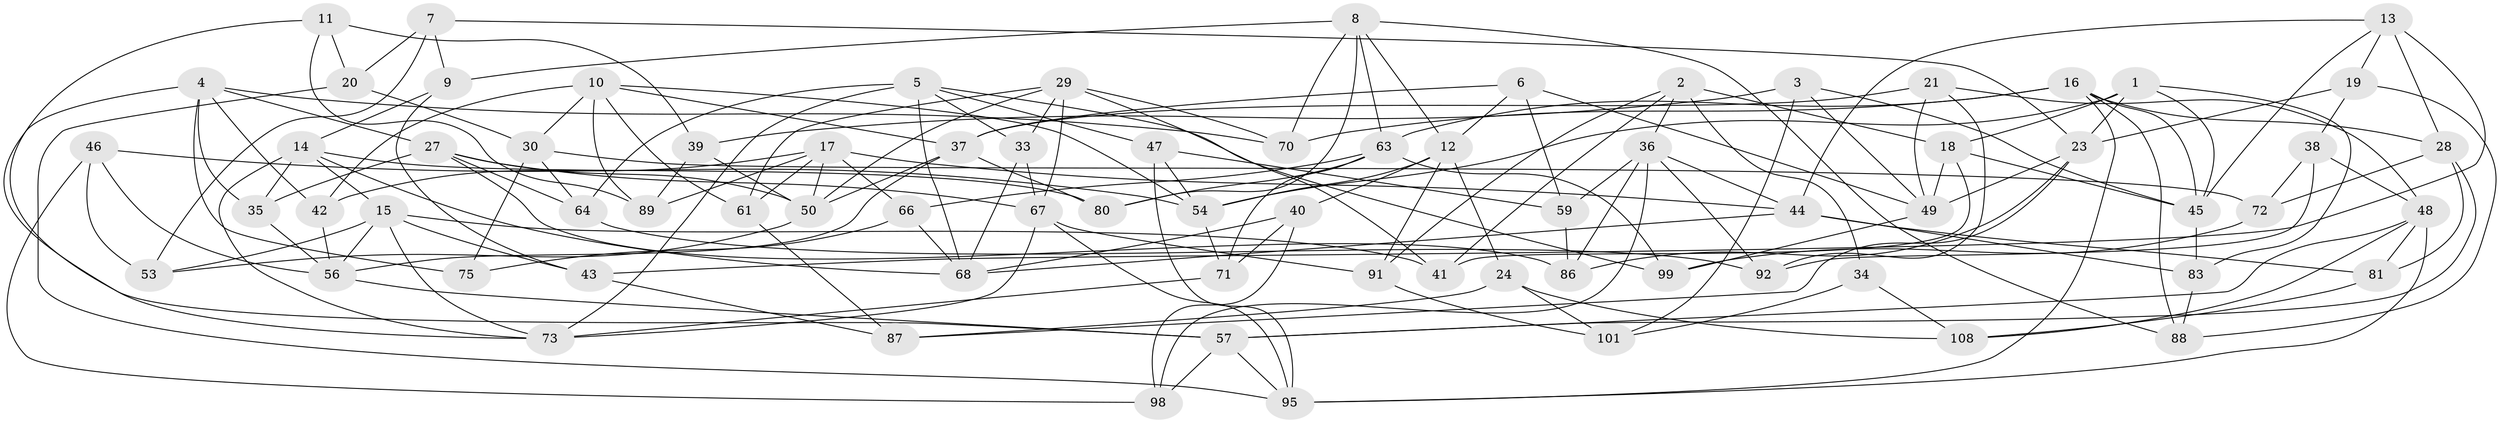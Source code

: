 // Generated by graph-tools (version 1.1) at 2025/24/03/03/25 07:24:27]
// undirected, 75 vertices, 179 edges
graph export_dot {
graph [start="1"]
  node [color=gray90,style=filled];
  1 [super="+60"];
  2 [super="+22"];
  3;
  4 [super="+97"];
  5 [super="+94"];
  6;
  7;
  8 [super="+26"];
  9;
  10 [super="+77"];
  11;
  12 [super="+31"];
  13 [super="+85"];
  14 [super="+82"];
  15 [super="+76"];
  16 [super="+106"];
  17 [super="+32"];
  18 [super="+25"];
  19;
  20;
  21;
  23 [super="+62"];
  24;
  27 [super="+74"];
  28 [super="+51"];
  29 [super="+65"];
  30 [super="+103"];
  33;
  34;
  35;
  36 [super="+104"];
  37 [super="+84"];
  38;
  39;
  40;
  41;
  42;
  43;
  44 [super="+96"];
  45 [super="+78"];
  46;
  47;
  48 [super="+55"];
  49 [super="+69"];
  50 [super="+52"];
  53;
  54 [super="+90"];
  56 [super="+100"];
  57 [super="+58"];
  59;
  61;
  63 [super="+102"];
  64;
  66;
  67 [super="+105"];
  68 [super="+79"];
  70;
  71;
  72;
  73 [super="+93"];
  75;
  80;
  81;
  83;
  86;
  87;
  88;
  89;
  91;
  92;
  95 [super="+107"];
  98;
  99;
  101;
  108;
  1 -- 23;
  1 -- 18 [weight=2];
  1 -- 83;
  1 -- 54;
  1 -- 45;
  2 -- 41;
  2 -- 34 [weight=2];
  2 -- 91;
  2 -- 18;
  2 -- 36;
  3 -- 101;
  3 -- 39;
  3 -- 45;
  3 -- 49;
  4 -- 73;
  4 -- 75;
  4 -- 27;
  4 -- 42;
  4 -- 35;
  4 -- 70;
  5 -- 33;
  5 -- 64;
  5 -- 73;
  5 -- 99;
  5 -- 68;
  5 -- 47;
  6 -- 37;
  6 -- 49;
  6 -- 59;
  6 -- 12;
  7 -- 53;
  7 -- 20;
  7 -- 9;
  7 -- 23;
  8 -- 80;
  8 -- 12;
  8 -- 63;
  8 -- 9;
  8 -- 88;
  8 -- 70;
  9 -- 43;
  9 -- 14;
  10 -- 42;
  10 -- 89;
  10 -- 54;
  10 -- 37;
  10 -- 61;
  10 -- 30;
  11 -- 39;
  11 -- 20;
  11 -- 89;
  11 -- 57;
  12 -- 91;
  12 -- 54;
  12 -- 40;
  12 -- 24;
  13 -- 28 [weight=2];
  13 -- 44;
  13 -- 45;
  13 -- 43;
  13 -- 19;
  14 -- 80;
  14 -- 68;
  14 -- 35;
  14 -- 15;
  14 -- 73;
  15 -- 53;
  15 -- 56;
  15 -- 73;
  15 -- 41;
  15 -- 43;
  16 -- 70;
  16 -- 28;
  16 -- 88;
  16 -- 45;
  16 -- 95;
  16 -- 63;
  17 -- 66;
  17 -- 61;
  17 -- 89;
  17 -- 42;
  17 -- 44;
  17 -- 50;
  18 -- 45;
  18 -- 41;
  18 -- 49;
  19 -- 38;
  19 -- 88;
  19 -- 23;
  20 -- 30;
  20 -- 95;
  21 -- 92;
  21 -- 49;
  21 -- 48;
  21 -- 37;
  23 -- 87;
  23 -- 86;
  23 -- 49;
  24 -- 87;
  24 -- 108;
  24 -- 101;
  27 -- 86;
  27 -- 64;
  27 -- 35;
  27 -- 67;
  27 -- 50;
  28 -- 72;
  28 -- 57;
  28 -- 81;
  29 -- 41;
  29 -- 70;
  29 -- 50;
  29 -- 33;
  29 -- 67;
  29 -- 61;
  30 -- 72;
  30 -- 75 [weight=2];
  30 -- 64;
  33 -- 67;
  33 -- 68;
  34 -- 108;
  34 -- 101;
  35 -- 56;
  36 -- 86;
  36 -- 92;
  36 -- 98;
  36 -- 59;
  36 -- 44;
  37 -- 80;
  37 -- 56;
  37 -- 50;
  38 -- 92;
  38 -- 48;
  38 -- 72;
  39 -- 89;
  39 -- 50;
  40 -- 68;
  40 -- 71;
  40 -- 98;
  42 -- 56;
  43 -- 87;
  44 -- 68;
  44 -- 81;
  44 -- 83;
  45 -- 83;
  46 -- 53;
  46 -- 98;
  46 -- 56;
  46 -- 54;
  47 -- 59;
  47 -- 54;
  47 -- 95;
  48 -- 108;
  48 -- 81;
  48 -- 57;
  48 -- 95;
  49 -- 99;
  50 -- 53;
  54 -- 71;
  56 -- 57;
  57 -- 95;
  57 -- 98;
  59 -- 86;
  61 -- 87;
  63 -- 80;
  63 -- 99;
  63 -- 66;
  63 -- 71;
  64 -- 92;
  66 -- 75;
  66 -- 68;
  67 -- 91;
  67 -- 95;
  67 -- 73;
  71 -- 73;
  72 -- 99;
  81 -- 108;
  83 -- 88;
  91 -- 101;
}
